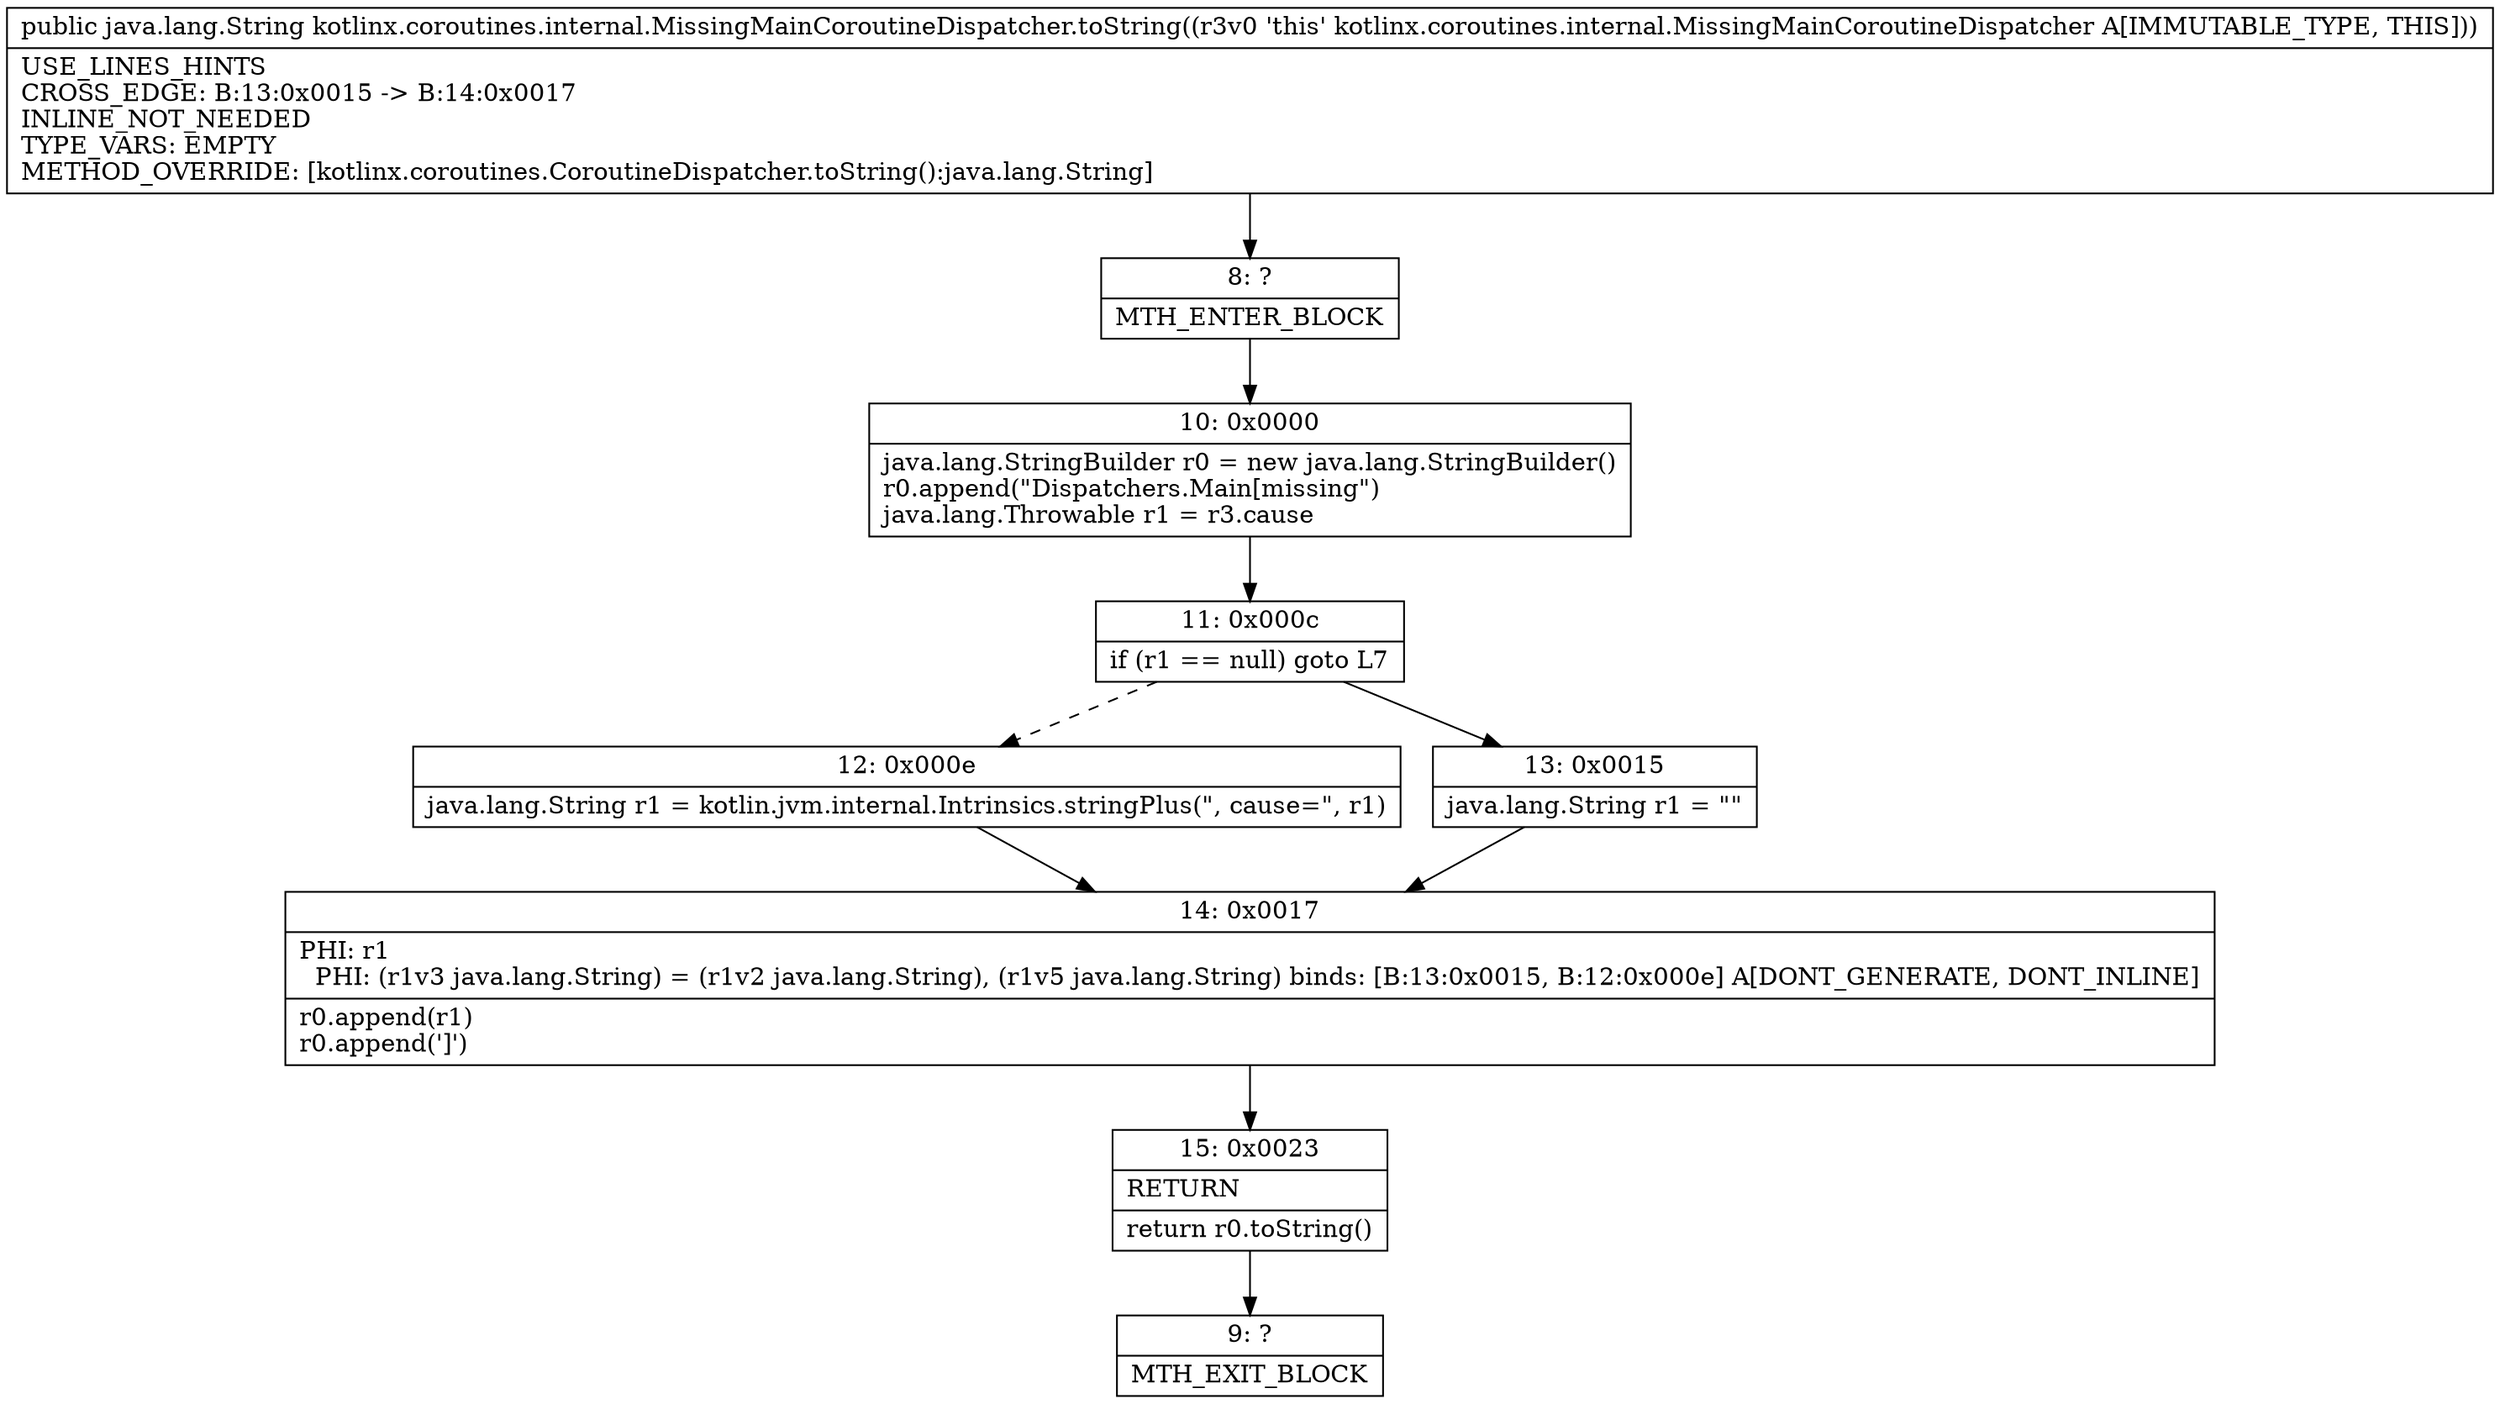 digraph "CFG forkotlinx.coroutines.internal.MissingMainCoroutineDispatcher.toString()Ljava\/lang\/String;" {
Node_8 [shape=record,label="{8\:\ ?|MTH_ENTER_BLOCK\l}"];
Node_10 [shape=record,label="{10\:\ 0x0000|java.lang.StringBuilder r0 = new java.lang.StringBuilder()\lr0.append(\"Dispatchers.Main[missing\")\ljava.lang.Throwable r1 = r3.cause\l}"];
Node_11 [shape=record,label="{11\:\ 0x000c|if (r1 == null) goto L7\l}"];
Node_12 [shape=record,label="{12\:\ 0x000e|java.lang.String r1 = kotlin.jvm.internal.Intrinsics.stringPlus(\", cause=\", r1)\l}"];
Node_14 [shape=record,label="{14\:\ 0x0017|PHI: r1 \l  PHI: (r1v3 java.lang.String) = (r1v2 java.lang.String), (r1v5 java.lang.String) binds: [B:13:0x0015, B:12:0x000e] A[DONT_GENERATE, DONT_INLINE]\l|r0.append(r1)\lr0.append(']')\l}"];
Node_15 [shape=record,label="{15\:\ 0x0023|RETURN\l|return r0.toString()\l}"];
Node_9 [shape=record,label="{9\:\ ?|MTH_EXIT_BLOCK\l}"];
Node_13 [shape=record,label="{13\:\ 0x0015|java.lang.String r1 = \"\"\l}"];
MethodNode[shape=record,label="{public java.lang.String kotlinx.coroutines.internal.MissingMainCoroutineDispatcher.toString((r3v0 'this' kotlinx.coroutines.internal.MissingMainCoroutineDispatcher A[IMMUTABLE_TYPE, THIS]))  | USE_LINES_HINTS\lCROSS_EDGE: B:13:0x0015 \-\> B:14:0x0017\lINLINE_NOT_NEEDED\lTYPE_VARS: EMPTY\lMETHOD_OVERRIDE: [kotlinx.coroutines.CoroutineDispatcher.toString():java.lang.String]\l}"];
MethodNode -> Node_8;Node_8 -> Node_10;
Node_10 -> Node_11;
Node_11 -> Node_12[style=dashed];
Node_11 -> Node_13;
Node_12 -> Node_14;
Node_14 -> Node_15;
Node_15 -> Node_9;
Node_13 -> Node_14;
}

